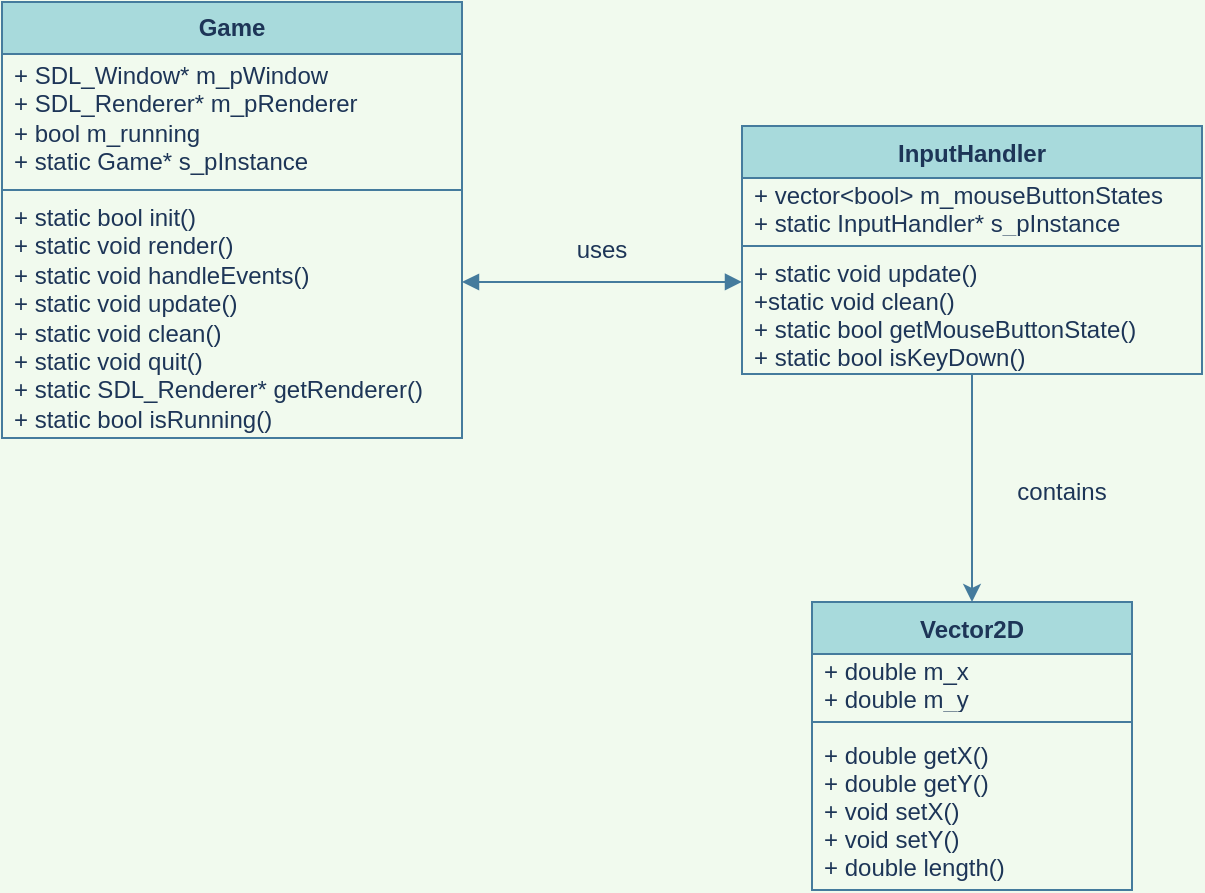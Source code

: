 <mxfile version="16.5.1" type="device"><diagram id="kzSkmYJDmj3nojiU0u4o" name="Page-1"><mxGraphModel dx="868" dy="600" grid="1" gridSize="10" guides="1" tooltips="1" connect="1" arrows="1" fold="1" page="1" pageScale="1" pageWidth="827" pageHeight="1169" background="#F1FAEE" math="0" shadow="0"><root><mxCell id="0"/><mxCell id="1" parent="0"/><mxCell id="Ja4RdyoNQm9fj4kVBd8g-1" value="Game" style="swimlane;fontStyle=1;align=center;verticalAlign=middle;childLayout=stackLayout;horizontal=1;startSize=26;horizontalStack=0;resizeParent=1;resizeParentMax=0;resizeLast=0;collapsible=1;marginBottom=0;whiteSpace=wrap;fillColor=#A8DADC;strokeColor=#457B9D;fontColor=#1D3557;" parent="1" vertex="1"><mxGeometry x="210" y="130" width="230" height="218" as="geometry"/></mxCell><mxCell id="Ja4RdyoNQm9fj4kVBd8g-2" value="+ SDL_Window* m_pWindow&#10;+ SDL_Renderer* m_pRenderer&#10;+ bool m_running&#10;+ static Game* s_pInstance" style="text;strokeColor=none;fillColor=none;align=left;verticalAlign=middle;spacingLeft=4;spacingRight=4;overflow=hidden;rotatable=0;points=[[0,0.5],[1,0.5]];portConstraint=eastwest;whiteSpace=wrap;fontColor=#1D3557;" parent="Ja4RdyoNQm9fj4kVBd8g-1" vertex="1"><mxGeometry y="26" width="230" height="64" as="geometry"/></mxCell><mxCell id="Ja4RdyoNQm9fj4kVBd8g-3" value="" style="line;strokeWidth=1;fillColor=none;align=left;verticalAlign=middle;spacingTop=-1;spacingLeft=3;spacingRight=3;rotatable=0;labelPosition=right;points=[];portConstraint=eastwest;whiteSpace=wrap;labelBackgroundColor=#F1FAEE;strokeColor=#457B9D;fontColor=#1D3557;" parent="Ja4RdyoNQm9fj4kVBd8g-1" vertex="1"><mxGeometry y="90" width="230" height="8" as="geometry"/></mxCell><mxCell id="Ja4RdyoNQm9fj4kVBd8g-4" value="+ static bool init()&#10;+ static void render()&#10;+ static void handleEvents()&#10;+ static void update()&#10;+ static void clean()&#10;+ static void quit()&#10;+ static SDL_Renderer* getRenderer()&#10;+ static bool isRunning()" style="text;strokeColor=none;fillColor=none;align=left;verticalAlign=middle;spacingLeft=4;spacingRight=4;overflow=hidden;rotatable=0;points=[[0,0.5],[1,0.5]];portConstraint=eastwest;whiteSpace=wrap;fontColor=#1D3557;" parent="Ja4RdyoNQm9fj4kVBd8g-1" vertex="1"><mxGeometry y="98" width="230" height="120" as="geometry"/></mxCell><mxCell id="ieMhluZSxVRTjWrlqm2N-1" value="InputHandler" style="swimlane;fontStyle=1;align=center;verticalAlign=middle;childLayout=stackLayout;horizontal=1;startSize=26;horizontalStack=0;resizeParent=1;resizeParentMax=0;resizeLast=0;collapsible=1;marginBottom=0;fillColor=#A8DADC;strokeColor=#457B9D;fontColor=#1D3557;" vertex="1" parent="1"><mxGeometry x="580" y="192" width="230" height="124" as="geometry"/></mxCell><mxCell id="ieMhluZSxVRTjWrlqm2N-2" value="+ vector&lt;bool&gt; m_mouseButtonStates&#10;+ static InputHandler* s_pInstance&#10;+ Vector2D" style="text;strokeColor=none;fillColor=none;align=left;verticalAlign=middle;spacingLeft=4;spacingRight=4;overflow=hidden;rotatable=0;points=[[0,0.5],[1,0.5]];portConstraint=eastwest;fontColor=#1D3557;" vertex="1" parent="ieMhluZSxVRTjWrlqm2N-1"><mxGeometry y="26" width="230" height="30" as="geometry"/></mxCell><mxCell id="ieMhluZSxVRTjWrlqm2N-3" value="" style="line;strokeWidth=1;fillColor=none;align=left;verticalAlign=middle;spacingTop=-1;spacingLeft=3;spacingRight=3;rotatable=0;labelPosition=right;points=[];portConstraint=eastwest;labelBackgroundColor=#F1FAEE;strokeColor=#457B9D;fontColor=#1D3557;" vertex="1" parent="ieMhluZSxVRTjWrlqm2N-1"><mxGeometry y="56" width="230" height="8" as="geometry"/></mxCell><mxCell id="ieMhluZSxVRTjWrlqm2N-4" value="+ static void update()&#10;+static void clean()&#10;+ static bool getMouseButtonState()&#10;+ static bool isKeyDown()" style="text;strokeColor=none;fillColor=none;align=left;verticalAlign=middle;spacingLeft=4;spacingRight=4;overflow=hidden;rotatable=0;points=[[0,0.5],[1,0.5]];portConstraint=eastwest;fontColor=#1D3557;" vertex="1" parent="ieMhluZSxVRTjWrlqm2N-1"><mxGeometry y="64" width="230" height="60" as="geometry"/></mxCell><mxCell id="ieMhluZSxVRTjWrlqm2N-7" value="" style="endArrow=block;startArrow=block;endFill=1;startFill=1;html=1;rounded=0;entryX=0;entryY=0.233;entryDx=0;entryDy=0;entryPerimeter=0;labelBackgroundColor=#F1FAEE;strokeColor=#457B9D;fontColor=#1D3557;" edge="1" parent="1" target="ieMhluZSxVRTjWrlqm2N-4"><mxGeometry width="160" relative="1" as="geometry"><mxPoint x="440" y="270" as="sourcePoint"/><mxPoint x="600" y="270" as="targetPoint"/></mxGeometry></mxCell><mxCell id="ieMhluZSxVRTjWrlqm2N-9" value="uses" style="text;html=1;strokeColor=none;fillColor=none;align=center;verticalAlign=middle;whiteSpace=wrap;rounded=0;fontColor=#1D3557;" vertex="1" parent="1"><mxGeometry x="480" y="239" width="60" height="30" as="geometry"/></mxCell><mxCell id="ieMhluZSxVRTjWrlqm2N-10" value="Vector2D" style="swimlane;fontStyle=1;align=center;verticalAlign=top;childLayout=stackLayout;horizontal=1;startSize=26;horizontalStack=0;resizeParent=1;resizeParentMax=0;resizeLast=0;collapsible=1;marginBottom=0;fillColor=#A8DADC;strokeColor=#457B9D;fontColor=#1D3557;" vertex="1" parent="1"><mxGeometry x="615" y="430" width="160" height="144" as="geometry"/></mxCell><mxCell id="ieMhluZSxVRTjWrlqm2N-11" value="+ double m_x&#10;+ double m_y" style="text;strokeColor=none;fillColor=none;align=left;verticalAlign=middle;spacingLeft=4;spacingRight=4;overflow=hidden;rotatable=0;points=[[0,0.5],[1,0.5]];portConstraint=eastwest;fontColor=#1D3557;" vertex="1" parent="ieMhluZSxVRTjWrlqm2N-10"><mxGeometry y="26" width="160" height="30" as="geometry"/></mxCell><mxCell id="ieMhluZSxVRTjWrlqm2N-12" value="" style="line;strokeWidth=1;fillColor=none;align=left;verticalAlign=middle;spacingTop=-1;spacingLeft=3;spacingRight=3;rotatable=0;labelPosition=right;points=[];portConstraint=eastwest;labelBackgroundColor=#F1FAEE;strokeColor=#457B9D;fontColor=#1D3557;" vertex="1" parent="ieMhluZSxVRTjWrlqm2N-10"><mxGeometry y="56" width="160" height="8" as="geometry"/></mxCell><mxCell id="ieMhluZSxVRTjWrlqm2N-13" value="+ double getX()&#10;+ double getY()&#10;+ void setX()&#10;+ void setY()&#10;+ double length()" style="text;strokeColor=none;fillColor=none;align=left;verticalAlign=middle;spacingLeft=4;spacingRight=4;overflow=hidden;rotatable=0;points=[[0,0.5],[1,0.5]];portConstraint=eastwest;fontColor=#1D3557;" vertex="1" parent="ieMhluZSxVRTjWrlqm2N-10"><mxGeometry y="64" width="160" height="80" as="geometry"/></mxCell><mxCell id="ieMhluZSxVRTjWrlqm2N-17" value="" style="endArrow=classic;html=1;rounded=0;entryX=0.5;entryY=0;entryDx=0;entryDy=0;exitX=0.5;exitY=1;exitDx=0;exitDy=0;exitPerimeter=0;labelBackgroundColor=#F1FAEE;strokeColor=#457B9D;fontColor=#1D3557;" edge="1" parent="1" source="ieMhluZSxVRTjWrlqm2N-4" target="ieMhluZSxVRTjWrlqm2N-10"><mxGeometry width="50" height="50" relative="1" as="geometry"><mxPoint x="470" y="410" as="sourcePoint"/><mxPoint x="520" y="360" as="targetPoint"/></mxGeometry></mxCell><mxCell id="ieMhluZSxVRTjWrlqm2N-18" value="contains" style="text;html=1;strokeColor=none;fillColor=none;align=center;verticalAlign=middle;whiteSpace=wrap;rounded=0;fontColor=#1D3557;" vertex="1" parent="1"><mxGeometry x="710" y="360" width="60" height="30" as="geometry"/></mxCell></root></mxGraphModel></diagram></mxfile>